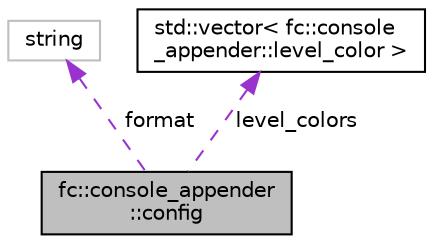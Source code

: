 digraph "fc::console_appender::config"
{
  edge [fontname="Helvetica",fontsize="10",labelfontname="Helvetica",labelfontsize="10"];
  node [fontname="Helvetica",fontsize="10",shape=record];
  Node1 [label="fc::console_appender\l::config",height=0.2,width=0.4,color="black", fillcolor="grey75", style="filled", fontcolor="black"];
  Node2 -> Node1 [dir="back",color="darkorchid3",fontsize="10",style="dashed",label=" format" ,fontname="Helvetica"];
  Node2 [label="string",height=0.2,width=0.4,color="grey75", fillcolor="white", style="filled"];
  Node3 -> Node1 [dir="back",color="darkorchid3",fontsize="10",style="dashed",label=" level_colors" ,fontname="Helvetica"];
  Node3 [label="std::vector\< fc::console\l_appender::level_color \>",height=0.2,width=0.4,color="black", fillcolor="white", style="filled",URL="$classstd_1_1vector.html"];
}
